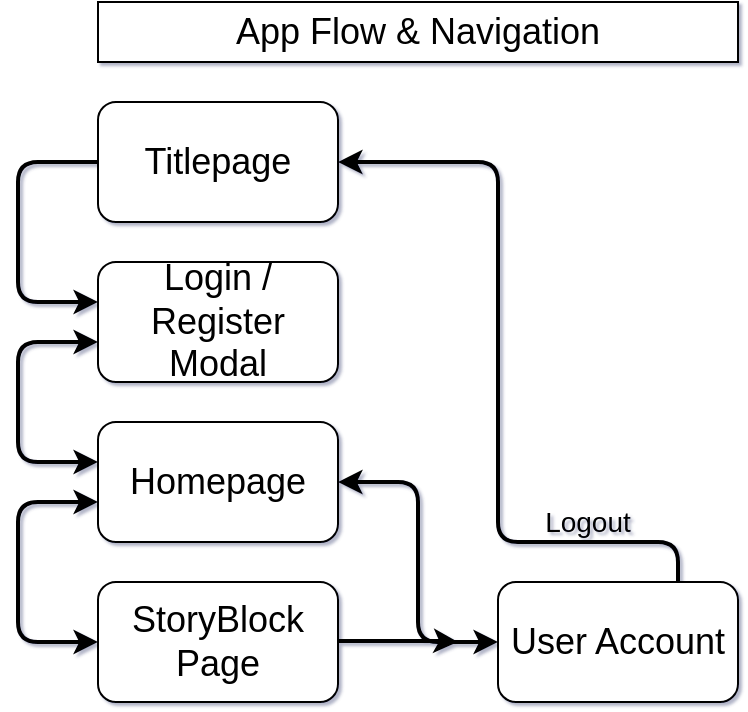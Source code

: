 <mxfile version="13.6.5">
    <diagram id="U7xmBksVrJZ4MepG8mda" name="Page-1">
        <mxGraphModel dx="502" dy="470" grid="0" gridSize="10" guides="1" tooltips="1" connect="1" arrows="1" fold="1" page="1" pageScale="1" pageWidth="850" pageHeight="1100" background="#ffffff" math="0" shadow="1">
            <root>
                <mxCell id="0"/>
                <mxCell id="1" parent="0"/>
                <mxCell id="2" value="&lt;font style=&quot;font-size: 18px&quot;&gt;Titlepage&lt;/font&gt;" style="rounded=1;whiteSpace=wrap;html=1;" parent="1" vertex="1">
                    <mxGeometry x="200" y="260" width="120" height="60" as="geometry"/>
                </mxCell>
                <mxCell id="3" value="&lt;font style=&quot;font-size: 18px&quot;&gt;User Account&lt;/font&gt;" style="rounded=1;whiteSpace=wrap;html=1;" parent="1" vertex="1">
                    <mxGeometry x="400" y="500" width="120" height="60" as="geometry"/>
                </mxCell>
                <mxCell id="4" value="&lt;font style=&quot;font-size: 18px&quot;&gt;Login / Register Modal&lt;/font&gt;" style="rounded=1;whiteSpace=wrap;html=1;" parent="1" vertex="1">
                    <mxGeometry x="200" y="340" width="120" height="60" as="geometry"/>
                </mxCell>
                <mxCell id="5" value="&lt;font style=&quot;font-size: 18px&quot;&gt;StoryBlock Page&lt;/font&gt;" style="rounded=1;whiteSpace=wrap;html=1;" parent="1" vertex="1">
                    <mxGeometry x="200" y="500" width="120" height="60" as="geometry"/>
                </mxCell>
                <mxCell id="6" value="&lt;font style=&quot;font-size: 18px&quot;&gt;Homepage&lt;/font&gt;" style="rounded=1;whiteSpace=wrap;html=1;" parent="1" vertex="1">
                    <mxGeometry x="200" y="420" width="120" height="60" as="geometry"/>
                </mxCell>
                <mxCell id="7" value="" style="edgeStyle=segmentEdgeStyle;endArrow=classic;html=1;startArrow=classic;startFill=1;strokeWidth=2;strokeColor=#000000;" parent="1" edge="1">
                    <mxGeometry width="50" height="50" relative="1" as="geometry">
                        <mxPoint x="320" y="450" as="sourcePoint"/>
                        <mxPoint x="400" y="530" as="targetPoint"/>
                        <Array as="points">
                            <mxPoint x="360" y="450"/>
                            <mxPoint x="360" y="530"/>
                        </Array>
                    </mxGeometry>
                </mxCell>
                <mxCell id="13" value="" style="edgeStyle=segmentEdgeStyle;endArrow=classic;html=1;entryX=0;entryY=0.5;entryDx=0;entryDy=0;startArrow=none;startFill=0;strokeWidth=2;strokeColor=#000000;" parent="1" edge="1">
                    <mxGeometry width="50" height="50" relative="1" as="geometry">
                        <mxPoint x="200" y="290" as="sourcePoint"/>
                        <mxPoint x="200" y="360" as="targetPoint"/>
                        <Array as="points">
                            <mxPoint x="200" y="290"/>
                            <mxPoint x="160" y="290"/>
                            <mxPoint x="160" y="360"/>
                        </Array>
                    </mxGeometry>
                </mxCell>
                <mxCell id="14" value="" style="edgeStyle=segmentEdgeStyle;endArrow=classic;html=1;startArrow=classic;startFill=1;strokeWidth=2;strokeColor=#000000;" parent="1" edge="1">
                    <mxGeometry width="50" height="50" relative="1" as="geometry">
                        <mxPoint x="200" y="380" as="sourcePoint"/>
                        <mxPoint x="200" y="440" as="targetPoint"/>
                        <Array as="points">
                            <mxPoint x="160" y="380"/>
                            <mxPoint x="160" y="440"/>
                            <mxPoint x="200" y="440"/>
                        </Array>
                    </mxGeometry>
                </mxCell>
                <mxCell id="15" value="" style="edgeStyle=segmentEdgeStyle;endArrow=classic;html=1;startArrow=classic;startFill=1;strokeWidth=2;strokeColor=#000000;" parent="1" edge="1">
                    <mxGeometry width="50" height="50" relative="1" as="geometry">
                        <mxPoint x="200" y="460" as="sourcePoint"/>
                        <mxPoint x="200" y="530" as="targetPoint"/>
                        <Array as="points">
                            <mxPoint x="160" y="460"/>
                            <mxPoint x="160" y="530"/>
                            <mxPoint x="200" y="530"/>
                        </Array>
                    </mxGeometry>
                </mxCell>
                <mxCell id="16" value="" style="edgeStyle=segmentEdgeStyle;endArrow=classic;html=1;strokeWidth=2;strokeColor=#000000;" parent="1" edge="1">
                    <mxGeometry width="50" height="50" relative="1" as="geometry">
                        <mxPoint x="320" y="529.5" as="sourcePoint"/>
                        <mxPoint x="380" y="530" as="targetPoint"/>
                        <Array as="points">
                            <mxPoint x="370" y="529.5"/>
                        </Array>
                    </mxGeometry>
                </mxCell>
                <mxCell id="17" value="&lt;font style=&quot;font-size: 18px&quot;&gt;App Flow &amp;amp; Navigation&lt;br&gt;&lt;/font&gt;" style="rounded=0;whiteSpace=wrap;html=1;strokeWidth=1;" parent="1" vertex="1">
                    <mxGeometry x="200" y="210" width="320" height="30" as="geometry"/>
                </mxCell>
                <mxCell id="18" value="" style="edgeStyle=segmentEdgeStyle;endArrow=classic;html=1;strokeColor=#000000;strokeWidth=2;entryX=1;entryY=0.5;entryDx=0;entryDy=0;startArrow=none;startFill=0;" parent="1" target="2" edge="1">
                    <mxGeometry width="50" height="50" relative="1" as="geometry">
                        <mxPoint x="490" y="500" as="sourcePoint"/>
                        <mxPoint x="360" y="290" as="targetPoint"/>
                        <Array as="points">
                            <mxPoint x="490" y="480"/>
                            <mxPoint x="400" y="480"/>
                            <mxPoint x="400" y="290"/>
                        </Array>
                    </mxGeometry>
                </mxCell>
                <mxCell id="19" value="&lt;font color=&quot;#000000&quot; style=&quot;font-size: 14px&quot;&gt;Logout&lt;/font&gt;" style="text;html=1;strokeColor=none;fillColor=none;align=center;verticalAlign=middle;whiteSpace=wrap;rounded=0;" parent="1" vertex="1">
                    <mxGeometry x="390" y="460" width="110" height="20" as="geometry"/>
                </mxCell>
            </root>
        </mxGraphModel>
    </diagram>
</mxfile>